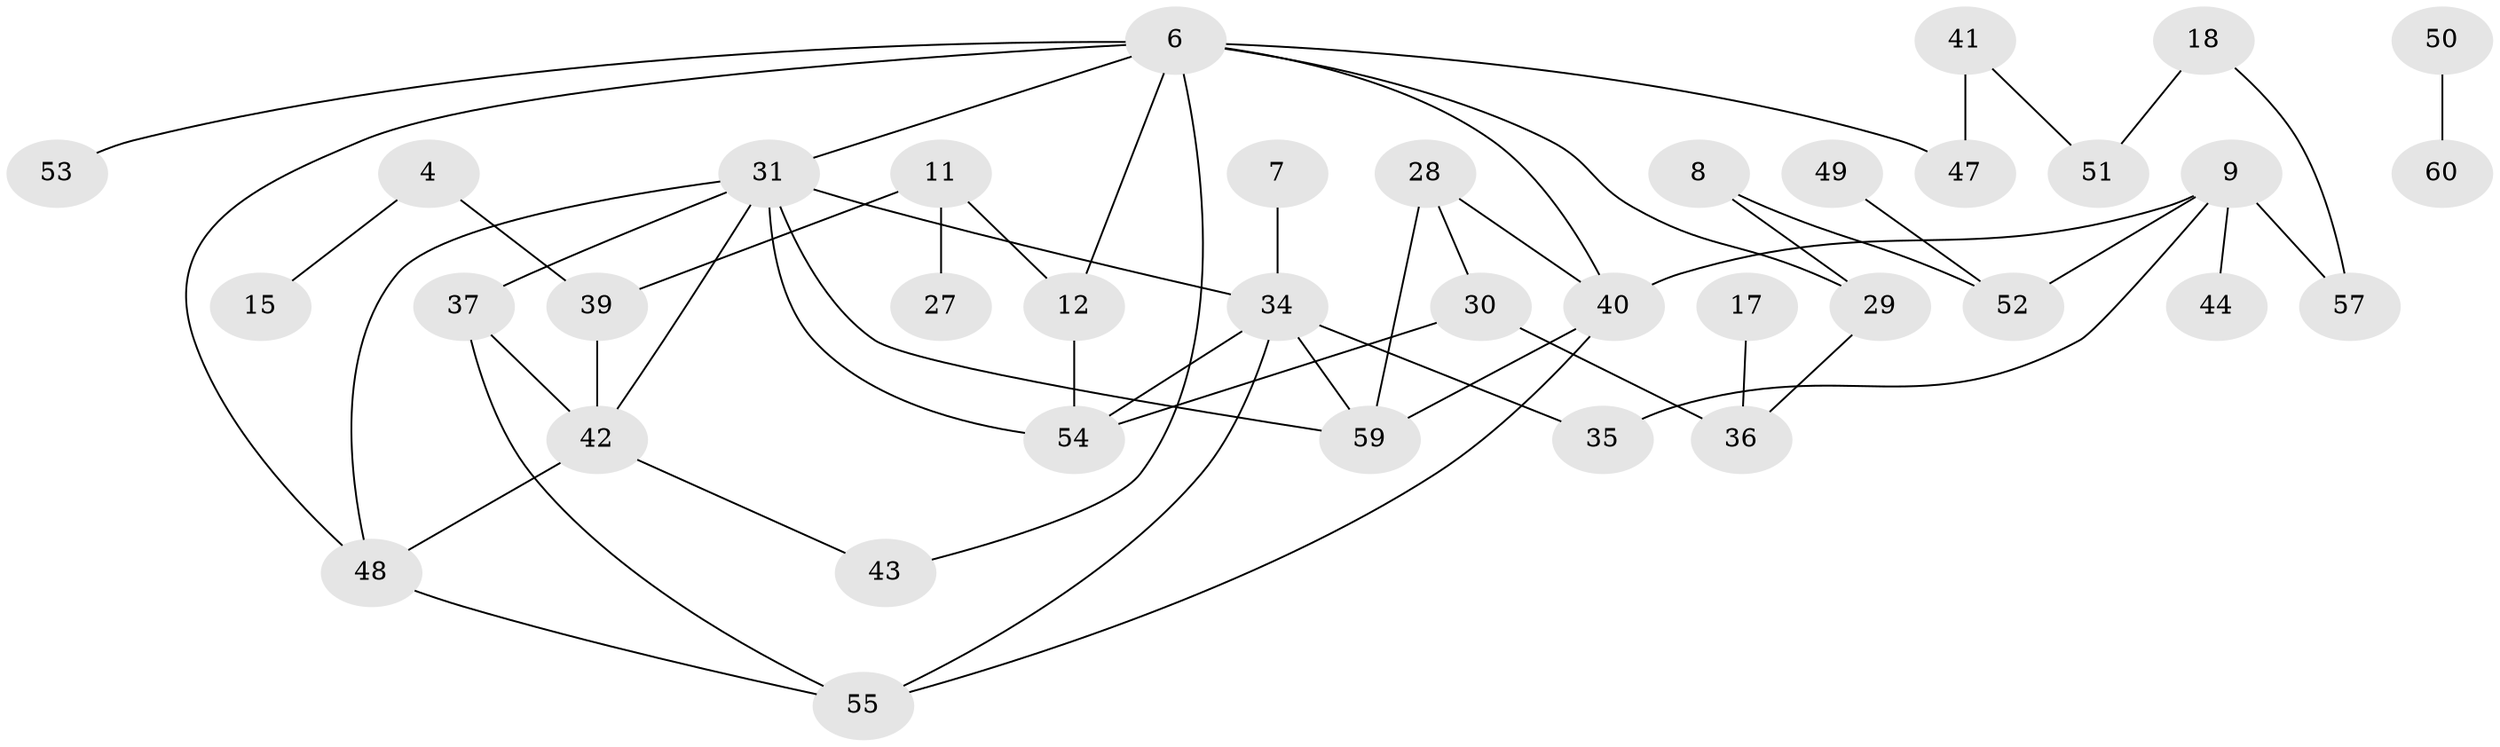 // original degree distribution, {1: 0.2857142857142857, 0: 0.16806722689075632, 3: 0.11764705882352941, 2: 0.226890756302521, 5: 0.06722689075630252, 4: 0.12605042016806722, 6: 0.008403361344537815}
// Generated by graph-tools (version 1.1) at 2025/00/03/09/25 03:00:52]
// undirected, 37 vertices, 53 edges
graph export_dot {
graph [start="1"]
  node [color=gray90,style=filled];
  4;
  6;
  7;
  8;
  9;
  11;
  12;
  15;
  17;
  18;
  27;
  28;
  29;
  30;
  31;
  34;
  35;
  36;
  37;
  39;
  40;
  41;
  42;
  43;
  44;
  47;
  48;
  49;
  50;
  51;
  52;
  53;
  54;
  55;
  57;
  59;
  60;
  4 -- 15 [weight=1.0];
  4 -- 39 [weight=1.0];
  6 -- 12 [weight=1.0];
  6 -- 29 [weight=1.0];
  6 -- 31 [weight=1.0];
  6 -- 40 [weight=1.0];
  6 -- 43 [weight=1.0];
  6 -- 47 [weight=2.0];
  6 -- 48 [weight=1.0];
  6 -- 53 [weight=1.0];
  7 -- 34 [weight=1.0];
  8 -- 29 [weight=1.0];
  8 -- 52 [weight=1.0];
  9 -- 35 [weight=1.0];
  9 -- 40 [weight=1.0];
  9 -- 44 [weight=1.0];
  9 -- 52 [weight=1.0];
  9 -- 57 [weight=1.0];
  11 -- 12 [weight=1.0];
  11 -- 27 [weight=1.0];
  11 -- 39 [weight=1.0];
  12 -- 54 [weight=1.0];
  17 -- 36 [weight=1.0];
  18 -- 51 [weight=1.0];
  18 -- 57 [weight=1.0];
  28 -- 30 [weight=1.0];
  28 -- 40 [weight=1.0];
  28 -- 59 [weight=1.0];
  29 -- 36 [weight=1.0];
  30 -- 36 [weight=2.0];
  30 -- 54 [weight=1.0];
  31 -- 34 [weight=1.0];
  31 -- 37 [weight=1.0];
  31 -- 42 [weight=1.0];
  31 -- 48 [weight=1.0];
  31 -- 54 [weight=1.0];
  31 -- 59 [weight=1.0];
  34 -- 35 [weight=1.0];
  34 -- 54 [weight=1.0];
  34 -- 55 [weight=1.0];
  34 -- 59 [weight=1.0];
  37 -- 42 [weight=1.0];
  37 -- 55 [weight=1.0];
  39 -- 42 [weight=2.0];
  40 -- 55 [weight=1.0];
  40 -- 59 [weight=1.0];
  41 -- 47 [weight=1.0];
  41 -- 51 [weight=1.0];
  42 -- 43 [weight=1.0];
  42 -- 48 [weight=1.0];
  48 -- 55 [weight=1.0];
  49 -- 52 [weight=1.0];
  50 -- 60 [weight=3.0];
}

